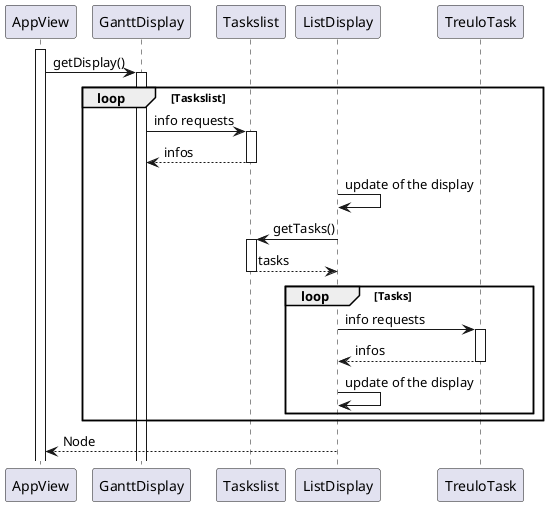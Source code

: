 @startuml

activate AppView

AppView -> GanttDisplay : getDisplay()
activate GanttDisplay

    loop Taskslist
    GanttDisplay -> Taskslist : info requests
    activate Taskslist
    GanttDisplay <-- Taskslist : infos
    deactivate Taskslist

    ListDisplay -> ListDisplay : update of the display

    ListDisplay -> Taskslist : getTasks()
    activate Taskslist
    ListDisplay <-- Taskslist : tasks
    deactivate Taskslist

        loop Tasks
        ListDisplay -> TreuloTask : info requests
        activate TreuloTask
        ListDisplay <-- TreuloTask : infos
        deactivate TreuloTask

        ListDisplay -> ListDisplay : update of the display
        end loop
    end loop


AppView <-- ListDisplay : Node
deactivate ListDisplay



@enduml